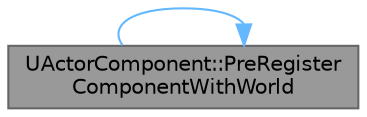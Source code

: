 digraph "UActorComponent::PreRegisterComponentWithWorld"
{
 // INTERACTIVE_SVG=YES
 // LATEX_PDF_SIZE
  bgcolor="transparent";
  edge [fontname=Helvetica,fontsize=10,labelfontname=Helvetica,labelfontsize=10];
  node [fontname=Helvetica,fontsize=10,shape=box,height=0.2,width=0.4];
  rankdir="LR";
  Node1 [id="Node000001",label="UActorComponent::PreRegister\lComponentWithWorld",height=0.2,width=0.4,color="gray40", fillcolor="grey60", style="filled", fontcolor="black",tooltip="Pre-registers a component with a specific world."];
  Node1 -> Node1 [id="edge1_Node000001_Node000001",color="steelblue1",style="solid",tooltip=" "];
}

